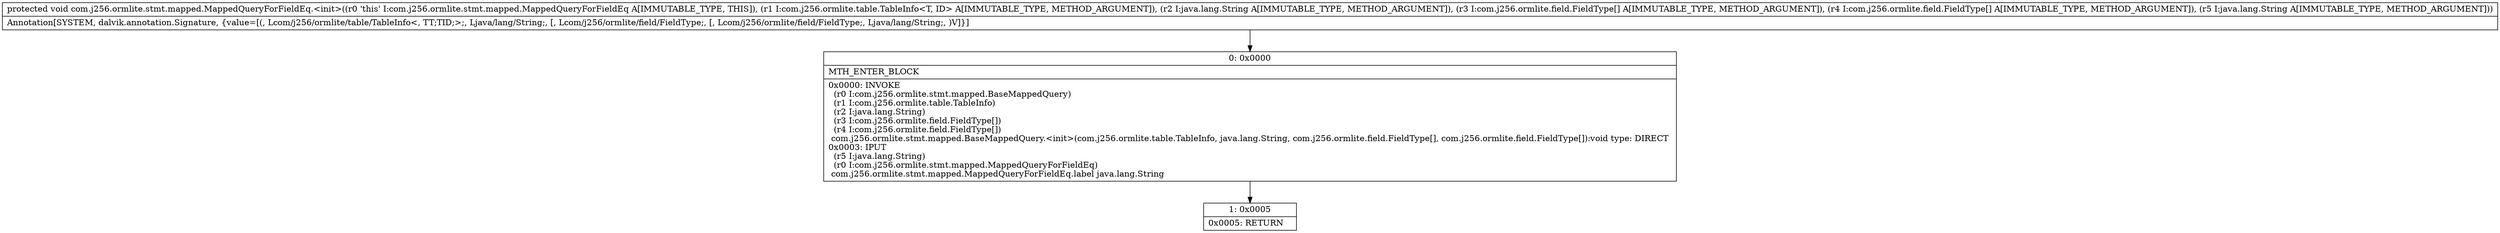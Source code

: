 digraph "CFG forcom.j256.ormlite.stmt.mapped.MappedQueryForFieldEq.\<init\>(Lcom\/j256\/ormlite\/table\/TableInfo;Ljava\/lang\/String;[Lcom\/j256\/ormlite\/field\/FieldType;[Lcom\/j256\/ormlite\/field\/FieldType;Ljava\/lang\/String;)V" {
Node_0 [shape=record,label="{0\:\ 0x0000|MTH_ENTER_BLOCK\l|0x0000: INVOKE  \l  (r0 I:com.j256.ormlite.stmt.mapped.BaseMappedQuery)\l  (r1 I:com.j256.ormlite.table.TableInfo)\l  (r2 I:java.lang.String)\l  (r3 I:com.j256.ormlite.field.FieldType[])\l  (r4 I:com.j256.ormlite.field.FieldType[])\l com.j256.ormlite.stmt.mapped.BaseMappedQuery.\<init\>(com.j256.ormlite.table.TableInfo, java.lang.String, com.j256.ormlite.field.FieldType[], com.j256.ormlite.field.FieldType[]):void type: DIRECT \l0x0003: IPUT  \l  (r5 I:java.lang.String)\l  (r0 I:com.j256.ormlite.stmt.mapped.MappedQueryForFieldEq)\l com.j256.ormlite.stmt.mapped.MappedQueryForFieldEq.label java.lang.String \l}"];
Node_1 [shape=record,label="{1\:\ 0x0005|0x0005: RETURN   \l}"];
MethodNode[shape=record,label="{protected void com.j256.ormlite.stmt.mapped.MappedQueryForFieldEq.\<init\>((r0 'this' I:com.j256.ormlite.stmt.mapped.MappedQueryForFieldEq A[IMMUTABLE_TYPE, THIS]), (r1 I:com.j256.ormlite.table.TableInfo\<T, ID\> A[IMMUTABLE_TYPE, METHOD_ARGUMENT]), (r2 I:java.lang.String A[IMMUTABLE_TYPE, METHOD_ARGUMENT]), (r3 I:com.j256.ormlite.field.FieldType[] A[IMMUTABLE_TYPE, METHOD_ARGUMENT]), (r4 I:com.j256.ormlite.field.FieldType[] A[IMMUTABLE_TYPE, METHOD_ARGUMENT]), (r5 I:java.lang.String A[IMMUTABLE_TYPE, METHOD_ARGUMENT]))  | Annotation[SYSTEM, dalvik.annotation.Signature, \{value=[(, Lcom\/j256\/ormlite\/table\/TableInfo\<, TT;TID;\>;, Ljava\/lang\/String;, [, Lcom\/j256\/ormlite\/field\/FieldType;, [, Lcom\/j256\/ormlite\/field\/FieldType;, Ljava\/lang\/String;, )V]\}]\l}"];
MethodNode -> Node_0;
Node_0 -> Node_1;
}


